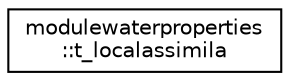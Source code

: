 digraph "Graphical Class Hierarchy"
{
 // LATEX_PDF_SIZE
  edge [fontname="Helvetica",fontsize="10",labelfontname="Helvetica",labelfontsize="10"];
  node [fontname="Helvetica",fontsize="10",shape=record];
  rankdir="LR";
  Node0 [label="modulewaterproperties\l::t_localassimila",height=0.2,width=0.4,color="black", fillcolor="white", style="filled",URL="$structmodulewaterproperties_1_1t__localassimila.html",tooltip=" "];
}
